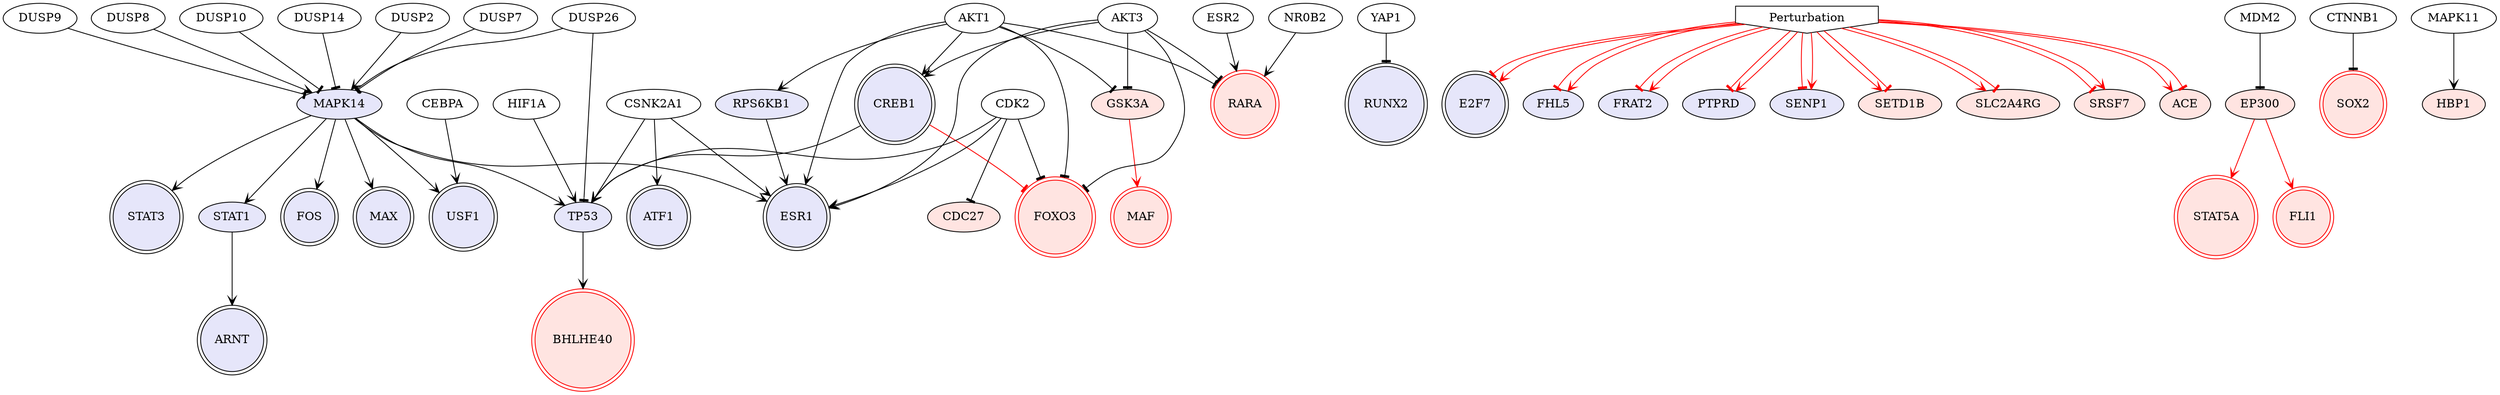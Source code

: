 digraph {

HIF1A->TP53 [penwidth=1, color=NA, arrowhead="vee"]
MAPK14->FOS [penwidth=1, color=black, arrowhead="vee"]
MAPK14->USF1 [penwidth=1, color=black, arrowhead="vee"]
AKT1->CREB1 [penwidth=1, color=NA, arrowhead="vee"]
MAPK14->MAX [penwidth=1, color=black, arrowhead="vee"]
MAPK14->STAT3 [penwidth=1, color=black, arrowhead="vee"]
DUSP10->MAPK14 [penwidth=1, color=NA, arrowhead="tee"]
CSNK2A1->ATF1 [penwidth=1, color=NA, arrowhead="vee"]
CDK2->ESR1 [penwidth=1, color=NA, arrowhead="vee"]
CDK2->TP53 [penwidth=1, color=NA, arrowhead="vee"]
MAPK14->TP53 [penwidth=1, color=black, arrowhead="vee"]
AKT1->ESR1 [penwidth=1, color=NA, arrowhead="vee"]
CEBPA->USF1 [penwidth=1, color=NA, arrowhead="vee"]
YAP1->RUNX2 [penwidth=1, color=NA, arrowhead="tee"]
CSNK2A1->ESR1 [penwidth=1, color=NA, arrowhead="vee"]
CSNK2A1->TP53 [penwidth=1, color=NA, arrowhead="vee"]
MAPK14->ESR1 [penwidth=1, color=black, arrowhead="vee"]
CREB1->TP53 [penwidth=1, color=black, arrowhead="vee"]
Perturbation->E2F7 [penwidth=1, color=red, arrowhead="tee"]
Perturbation->FHL5 [penwidth=1, color=red, arrowhead="tee"]
Perturbation->FRAT2 [penwidth=1, color=red, arrowhead="tee"]
Perturbation->PTPRD [penwidth=1, color=red, arrowhead="tee"]
Perturbation->SENP1 [penwidth=1, color=red, arrowhead="tee"]
EP300->STAT5A [penwidth=1, color=red, arrowhead="vee"]
ESR2->RARA [penwidth=1, color=NA, arrowhead="vee"]
NR0B2->RARA [penwidth=1, color=NA, arrowhead="vee"]
AKT1->FOXO3 [penwidth=1, color=NA, arrowhead="tee"]
AKT1->GSK3A [penwidth=1, color=NA, arrowhead="tee"]
AKT1->RARA [penwidth=1, color=NA, arrowhead="tee"]
EP300->FLI1 [penwidth=1, color=red, arrowhead="vee"]
CDK2->FOXO3 [penwidth=1, color=NA, arrowhead="tee"]
CREB1->FOXO3 [penwidth=1, color=red, arrowhead="tee"]
GSK3A->MAF [penwidth=1, color=red, arrowhead="vee"]
CTNNB1->SOX2 [penwidth=1, color=NA, arrowhead="tee"]
MAPK11->HBP1 [penwidth=1, color=NA, arrowhead="vee"]
MDM2->EP300 [penwidth=1, color=NA, arrowhead="tee"]
TP53->BHLHE40 [penwidth=1, color=black, arrowhead="vee"]
Perturbation->SETD1B [penwidth=1, color=red, arrowhead="vee"]
Perturbation->SLC2A4RG [penwidth=1, color=red, arrowhead="vee"]
AKT1->RPS6KB1 [penwidth=1, color=NA, arrowhead="vee"]
RPS6KB1->ESR1 [penwidth=1, color=black, arrowhead="vee"]
DUSP14->MAPK14 [penwidth=1, color=NA, arrowhead="tee"]
Perturbation->E2F7 [penwidth=1, color=red, arrowhead="vee"]
Perturbation->FRAT2 [penwidth=1, color=red, arrowhead="vee"]
Perturbation->PTPRD [penwidth=1, color=red, arrowhead="vee"]
Perturbation->SENP1 [penwidth=1, color=red, arrowhead="vee"]
CDK2->CDC27 [penwidth=1, color=NA, arrowhead="tee"]
Perturbation->SETD1B [penwidth=1, color=red, arrowhead="tee"]
Perturbation->SLC2A4RG [penwidth=1, color=red, arrowhead="tee"]
DUSP2->MAPK14 [penwidth=1, color=NA, arrowhead="vee"]
AKT3->CREB1 [penwidth=1, color=NA, arrowhead="vee"]
AKT3->ESR1 [penwidth=1, color=NA, arrowhead="vee"]
Perturbation->FHL5 [penwidth=1, color=red, arrowhead="vee"]
AKT3->FOXO3 [penwidth=1, color=NA, arrowhead="tee"]
AKT3->RARA [penwidth=1, color=NA, arrowhead="tee"]
AKT3->GSK3A [penwidth=1, color=NA, arrowhead="tee"]
DUSP7->MAPK14 [penwidth=1, color=NA, arrowhead="tee"]
Perturbation->SRSF7 [penwidth=1, color=red, arrowhead="tee"]
DUSP9->MAPK14 [penwidth=1, color=NA, arrowhead="tee"]
DUSP26->TP53 [penwidth=1, color=NA, arrowhead="tee"]
DUSP26->MAPK14 [penwidth=1, color=NA, arrowhead="tee"]
Perturbation->ACE [penwidth=1, color=red, arrowhead="vee"]
DUSP8->MAPK14 [penwidth=1, color=NA, arrowhead="vee"]
Perturbation->SRSF7 [penwidth=1, color=red, arrowhead="vee"]
Perturbation->ACE [penwidth=1, color=red, arrowhead="tee"]
STAT1->ARNT [penwidth=1, color=black, arrowhead="vee"]
MAPK14->STAT1 [penwidth=1, color=black, arrowhead="vee"]
Perturbation [style=filled, color=black, fillcolor=white, shape=invhouse];
RUNX2 [style=filled, color=black, fillcolor=lavender, shape=doublecircle];
FLI1 [style=filled, color=red, fillcolor=mistyrose, shape=doublecircle];
BHLHE40 [style=filled, color=red, fillcolor=mistyrose, shape=doublecircle];
MAF [style=filled, color=red, fillcolor=mistyrose, shape=doublecircle];
USF1 [style=filled, color=black, fillcolor=lavender, shape=doublecircle];
ATF1 [style=filled, color=black, fillcolor=lavender, shape=doublecircle];
CREB1 [style=filled, color=black, fillcolor=lavender, shape=doublecircle];
FOXO3 [style=filled, color=red, fillcolor=mistyrose, shape=doublecircle];
STAT3 [style=filled, color=black, fillcolor=lavender, shape=doublecircle];
RARA [style=filled, color=red, fillcolor=mistyrose, shape=doublecircle];
SOX2 [style=filled, color=red, fillcolor=mistyrose, shape=doublecircle];
MAX [style=filled, color=black, fillcolor=lavender, shape=doublecircle];
ESR1 [style=filled, color=black, fillcolor=lavender, shape=doublecircle];
E2F7 [style=filled, color=black, fillcolor=lavender, shape=doublecircle];
ARNT [style=filled, color=black, fillcolor=lavender, shape=doublecircle];
FOS [style=filled, color=black, fillcolor=lavender, shape=doublecircle];
STAT5A [style=filled, color=red, fillcolor=mistyrose, shape=doublecircle];
MAPK14 [style=filled, fillcolor=lavender];
EP300 [style=filled, fillcolor=mistyrose];
GSK3A [style=filled, fillcolor=mistyrose];
TP53 [style=filled, fillcolor=lavender];
RPS6KB1 [style=filled, fillcolor=lavender];
STAT1 [style=filled, fillcolor=lavender];
FHL5 [style=filled, fillcolor=lavender];
FRAT2 [style=filled, fillcolor=lavender];
PTPRD [style=filled, fillcolor=lavender];
SENP1 [style=filled, fillcolor=lavender];
HBP1 [style=filled, fillcolor=mistyrose];
SETD1B [style=filled, fillcolor=mistyrose];
SLC2A4RG [style=filled, fillcolor=mistyrose];
CDC27 [style=filled, fillcolor=mistyrose];
SRSF7 [style=filled, fillcolor=mistyrose];
ACE [style=filled, fillcolor=mistyrose];


}
